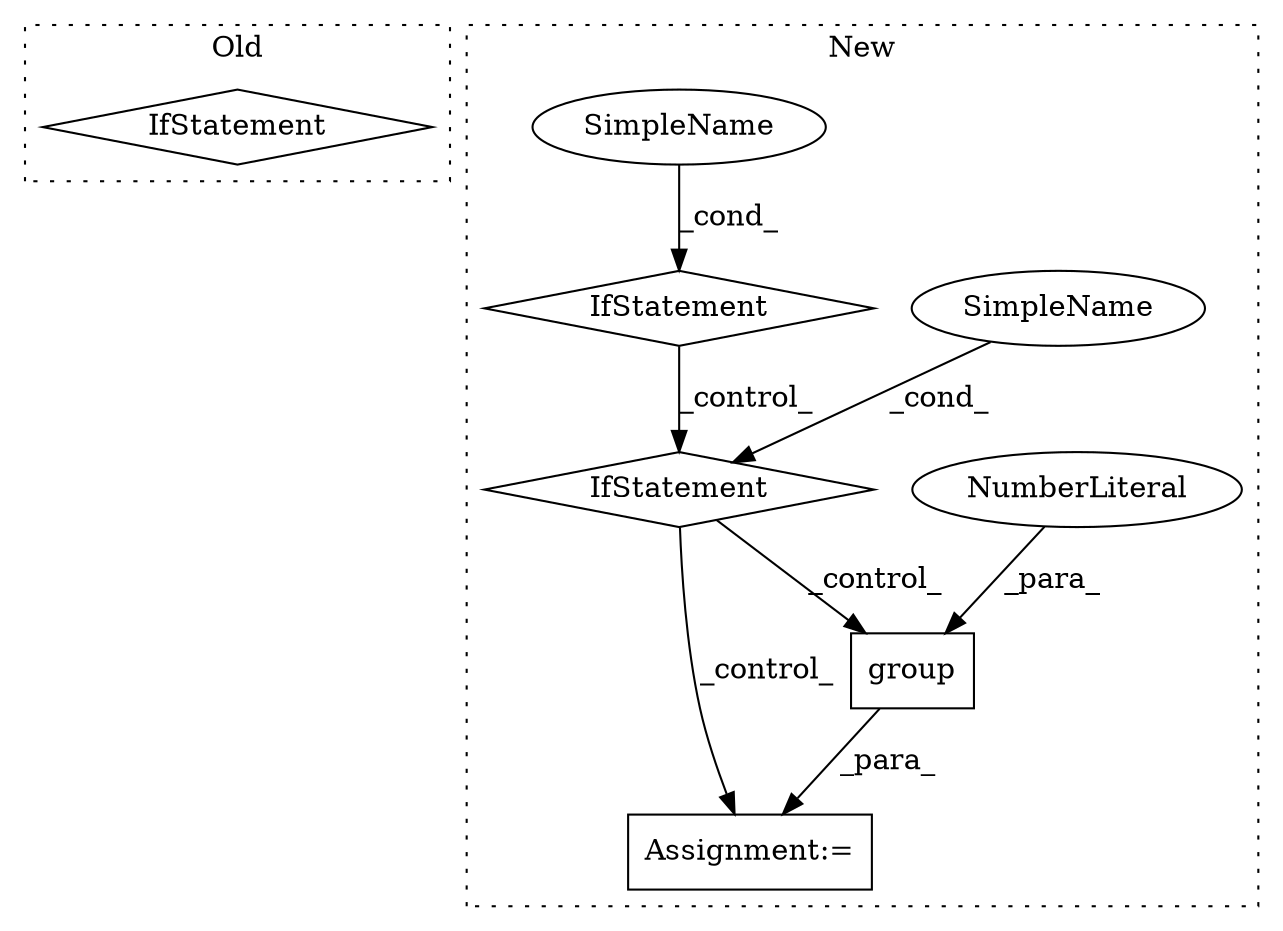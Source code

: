 digraph G {
subgraph cluster0 {
1 [label="IfStatement" a="25" s="3710,3736" l="4,2" shape="diamond"];
label = "Old";
style="dotted";
}
subgraph cluster1 {
2 [label="group" a="32" s="4078,4085" l="6,1" shape="box"];
3 [label="IfStatement" a="25" s="3949,3970" l="10,2" shape="diamond"];
4 [label="SimpleName" a="42" s="" l="" shape="ellipse"];
5 [label="NumberLiteral" a="34" s="4084" l="1" shape="ellipse"];
6 [label="Assignment:=" a="7" s="4043" l="1" shape="box"];
7 [label="IfStatement" a="25" s="3866,3895" l="4,2" shape="diamond"];
8 [label="SimpleName" a="42" s="" l="" shape="ellipse"];
label = "New";
style="dotted";
}
2 -> 6 [label="_para_"];
3 -> 2 [label="_control_"];
3 -> 6 [label="_control_"];
4 -> 3 [label="_cond_"];
5 -> 2 [label="_para_"];
7 -> 3 [label="_control_"];
8 -> 7 [label="_cond_"];
}